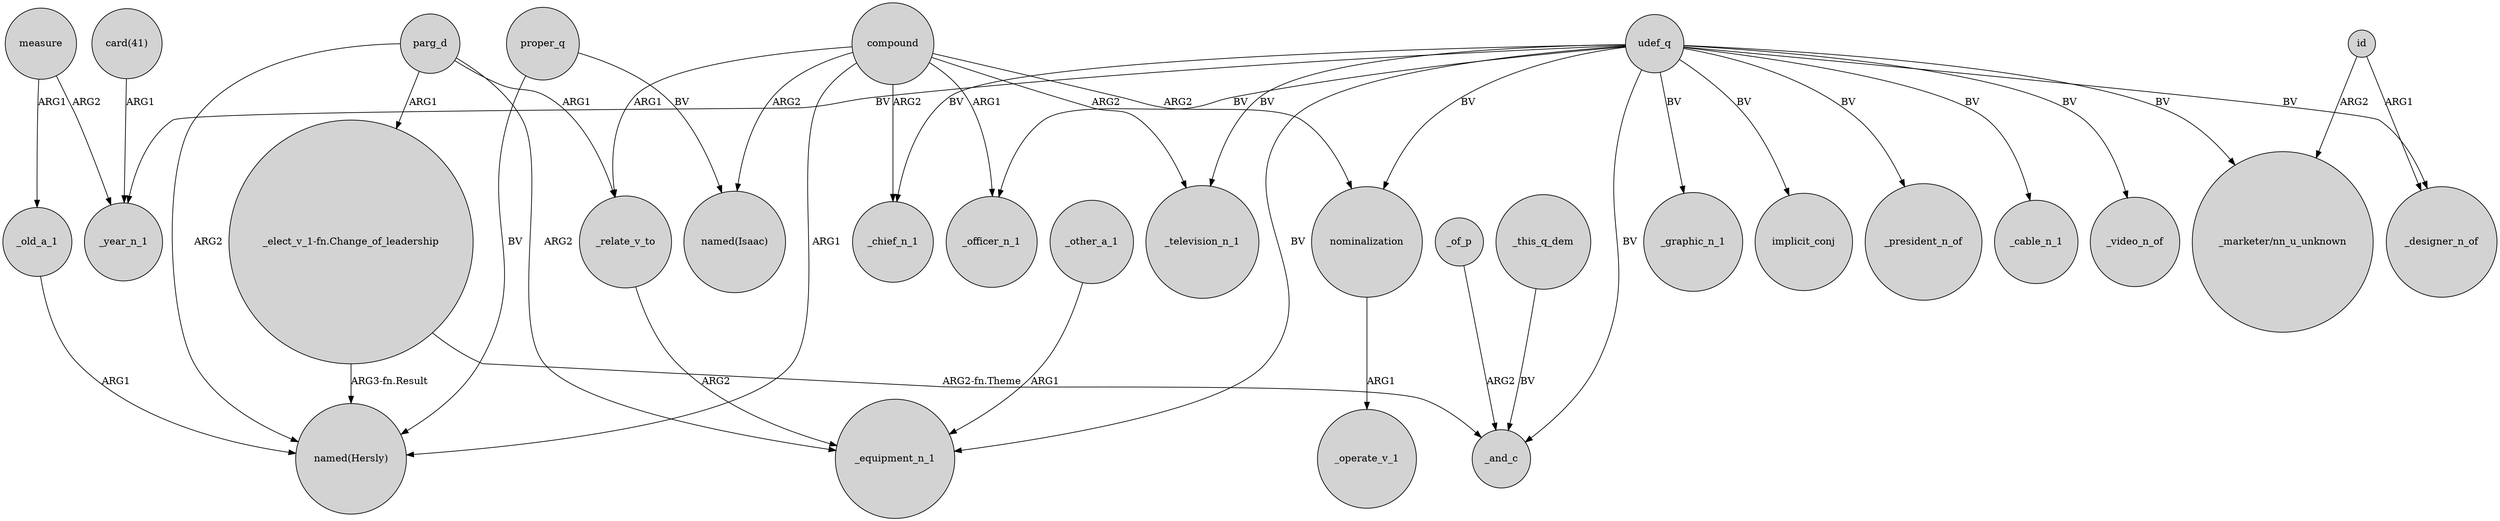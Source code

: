 digraph {
	node [shape=circle style=filled]
	"card(41)" -> _year_n_1 [label=ARG1]
	udef_q -> _equipment_n_1 [label=BV]
	nominalization -> _operate_v_1 [label=ARG1]
	udef_q -> _television_n_1 [label=BV]
	measure -> _year_n_1 [label=ARG2]
	_old_a_1 -> "named(Hersly)" [label=ARG1]
	compound -> "named(Hersly)" [label=ARG1]
	parg_d -> _relate_v_to [label=ARG1]
	"_elect_v_1-fn.Change_of_leadership" -> "named(Hersly)" [label="ARG3-fn.Result"]
	compound -> "named(Isaac)" [label=ARG2]
	udef_q -> "_marketer/nn_u_unknown" [label=BV]
	_of_p -> _and_c [label=ARG2]
	id -> _designer_n_of [label=ARG1]
	compound -> nominalization [label=ARG2]
	parg_d -> "_elect_v_1-fn.Change_of_leadership" [label=ARG1]
	udef_q -> _graphic_n_1 [label=BV]
	udef_q -> implicit_conj [label=BV]
	_other_a_1 -> _equipment_n_1 [label=ARG1]
	compound -> _chief_n_1 [label=ARG2]
	measure -> _old_a_1 [label=ARG1]
	compound -> _officer_n_1 [label=ARG1]
	"_elect_v_1-fn.Change_of_leadership" -> _and_c [label="ARG2-fn.Theme"]
	parg_d -> _equipment_n_1 [label=ARG2]
	udef_q -> _designer_n_of [label=BV]
	udef_q -> _chief_n_1 [label=BV]
	udef_q -> _president_n_of [label=BV]
	udef_q -> _officer_n_1 [label=BV]
	udef_q -> nominalization [label=BV]
	_this_q_dem -> _and_c [label=BV]
	id -> "_marketer/nn_u_unknown" [label=ARG2]
	udef_q -> _cable_n_1 [label=BV]
	udef_q -> _year_n_1 [label=BV]
	compound -> _relate_v_to [label=ARG1]
	proper_q -> "named(Hersly)" [label=BV]
	_relate_v_to -> _equipment_n_1 [label=ARG2]
	udef_q -> _video_n_of [label=BV]
	udef_q -> _and_c [label=BV]
	proper_q -> "named(Isaac)" [label=BV]
	parg_d -> "named(Hersly)" [label=ARG2]
	compound -> _television_n_1 [label=ARG2]
}
